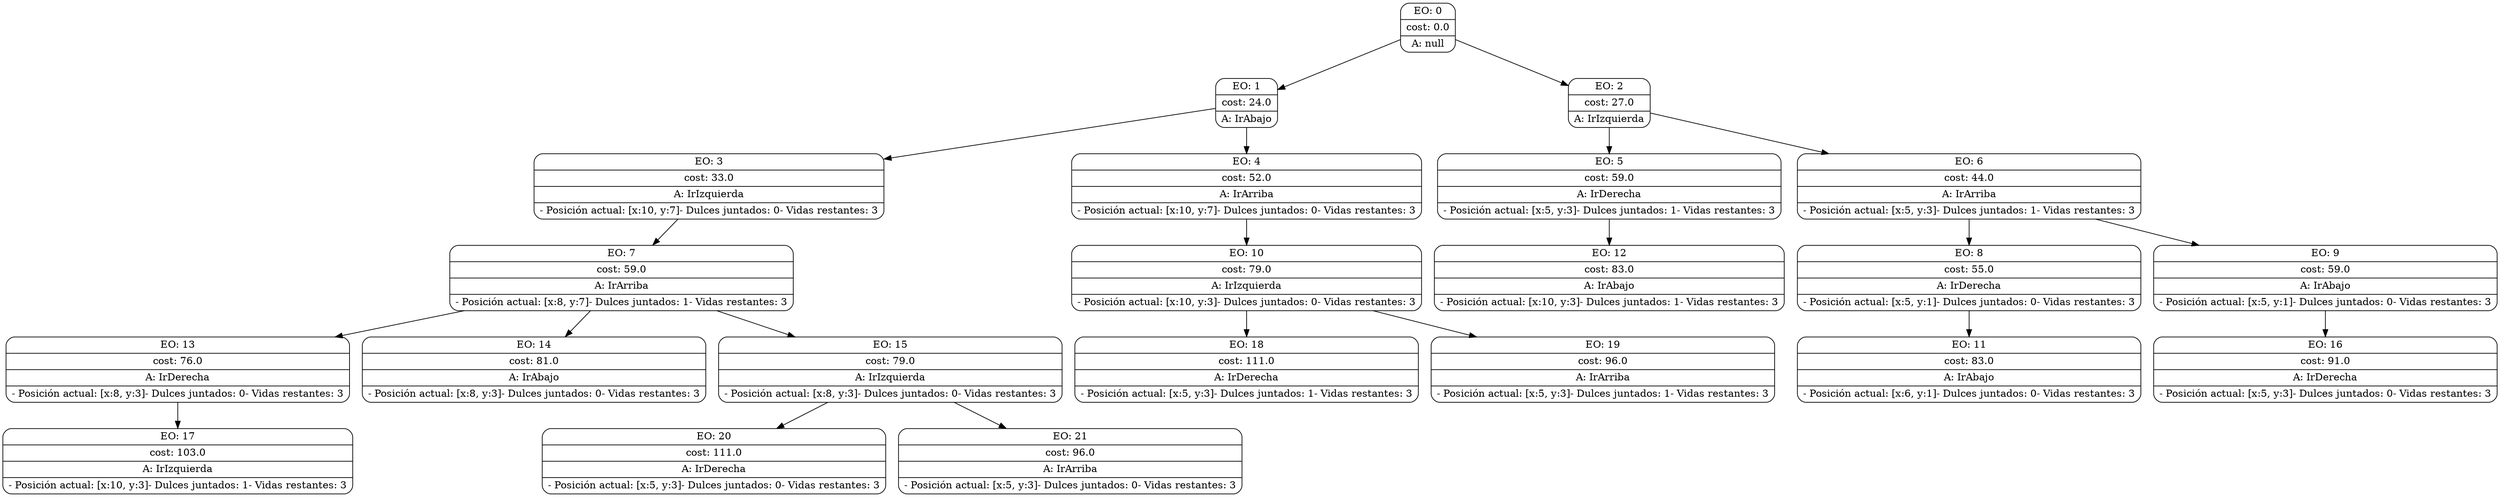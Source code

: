 digraph g {
node [shape = Mrecord];
nodo0[label="{EO: 0|cost: 0.0|A: null}"]
nodo1[label="{EO: 1|cost: 24.0|A: IrAbajo}"]
nodo3[label="{EO: 3|cost: 33.0|A: IrIzquierda|
- Posición actual: [x:10, y:7]
- Dulces juntados: 0
- Vidas restantes: 3}"]
nodo7[label="{EO: 7|cost: 59.0|A: IrArriba|
- Posición actual: [x:8, y:7]
- Dulces juntados: 1
- Vidas restantes: 3}"]
nodo13[label="{EO: 13|cost: 76.0|A: IrDerecha|
- Posición actual: [x:8, y:3]
- Dulces juntados: 0
- Vidas restantes: 3}"]
nodo17[label="{EO: 17|cost: 103.0|A: IrIzquierda|
- Posición actual: [x:10, y:3]
- Dulces juntados: 1
- Vidas restantes: 3}"]

nodo13 -> nodo17;

nodo7 -> nodo13;
nodo14[label="{EO: 14|cost: 81.0|A: IrAbajo|
- Posición actual: [x:8, y:3]
- Dulces juntados: 0
- Vidas restantes: 3}"]

nodo7 -> nodo14;
nodo15[label="{EO: 15|cost: 79.0|A: IrIzquierda|
- Posición actual: [x:8, y:3]
- Dulces juntados: 0
- Vidas restantes: 3}"]
nodo20[label="{EO: 20|cost: 111.0|A: IrDerecha|
- Posición actual: [x:5, y:3]
- Dulces juntados: 0
- Vidas restantes: 3}"]

nodo15 -> nodo20;
nodo21[label="{EO: 21|cost: 96.0|A: IrArriba|
- Posición actual: [x:5, y:3]
- Dulces juntados: 0
- Vidas restantes: 3}"]

nodo15 -> nodo21;

nodo7 -> nodo15;

nodo3 -> nodo7;

nodo1 -> nodo3;
nodo4[label="{EO: 4|cost: 52.0|A: IrArriba|
- Posición actual: [x:10, y:7]
- Dulces juntados: 0
- Vidas restantes: 3}"]
nodo10[label="{EO: 10|cost: 79.0|A: IrIzquierda|
- Posición actual: [x:10, y:3]
- Dulces juntados: 0
- Vidas restantes: 3}"]
nodo18[label="{EO: 18|cost: 111.0|A: IrDerecha|
- Posición actual: [x:5, y:3]
- Dulces juntados: 1
- Vidas restantes: 3}"]

nodo10 -> nodo18;
nodo19[label="{EO: 19|cost: 96.0|A: IrArriba|
- Posición actual: [x:5, y:3]
- Dulces juntados: 1
- Vidas restantes: 3}"]

nodo10 -> nodo19;

nodo4 -> nodo10;

nodo1 -> nodo4;

nodo0 -> nodo1;
nodo2[label="{EO: 2|cost: 27.0|A: IrIzquierda}"]
nodo5[label="{EO: 5|cost: 59.0|A: IrDerecha|
- Posición actual: [x:5, y:3]
- Dulces juntados: 1
- Vidas restantes: 3}"]
nodo12[label="{EO: 12|cost: 83.0|A: IrAbajo|
- Posición actual: [x:10, y:3]
- Dulces juntados: 1
- Vidas restantes: 3}"]

nodo5 -> nodo12;

nodo2 -> nodo5;
nodo6[label="{EO: 6|cost: 44.0|A: IrArriba|
- Posición actual: [x:5, y:3]
- Dulces juntados: 1
- Vidas restantes: 3}"]
nodo8[label="{EO: 8|cost: 55.0|A: IrDerecha|
- Posición actual: [x:5, y:1]
- Dulces juntados: 0
- Vidas restantes: 3}"]
nodo11[label="{EO: 11|cost: 83.0|A: IrAbajo|
- Posición actual: [x:6, y:1]
- Dulces juntados: 0
- Vidas restantes: 3}"]

nodo8 -> nodo11;

nodo6 -> nodo8;
nodo9[label="{EO: 9|cost: 59.0|A: IrAbajo|
- Posición actual: [x:5, y:1]
- Dulces juntados: 0
- Vidas restantes: 3}"]
nodo16[label="{EO: 16|cost: 91.0|A: IrDerecha|
- Posición actual: [x:5, y:3]
- Dulces juntados: 0
- Vidas restantes: 3}"]

nodo9 -> nodo16;

nodo6 -> nodo9;

nodo2 -> nodo6;

nodo0 -> nodo2;


}